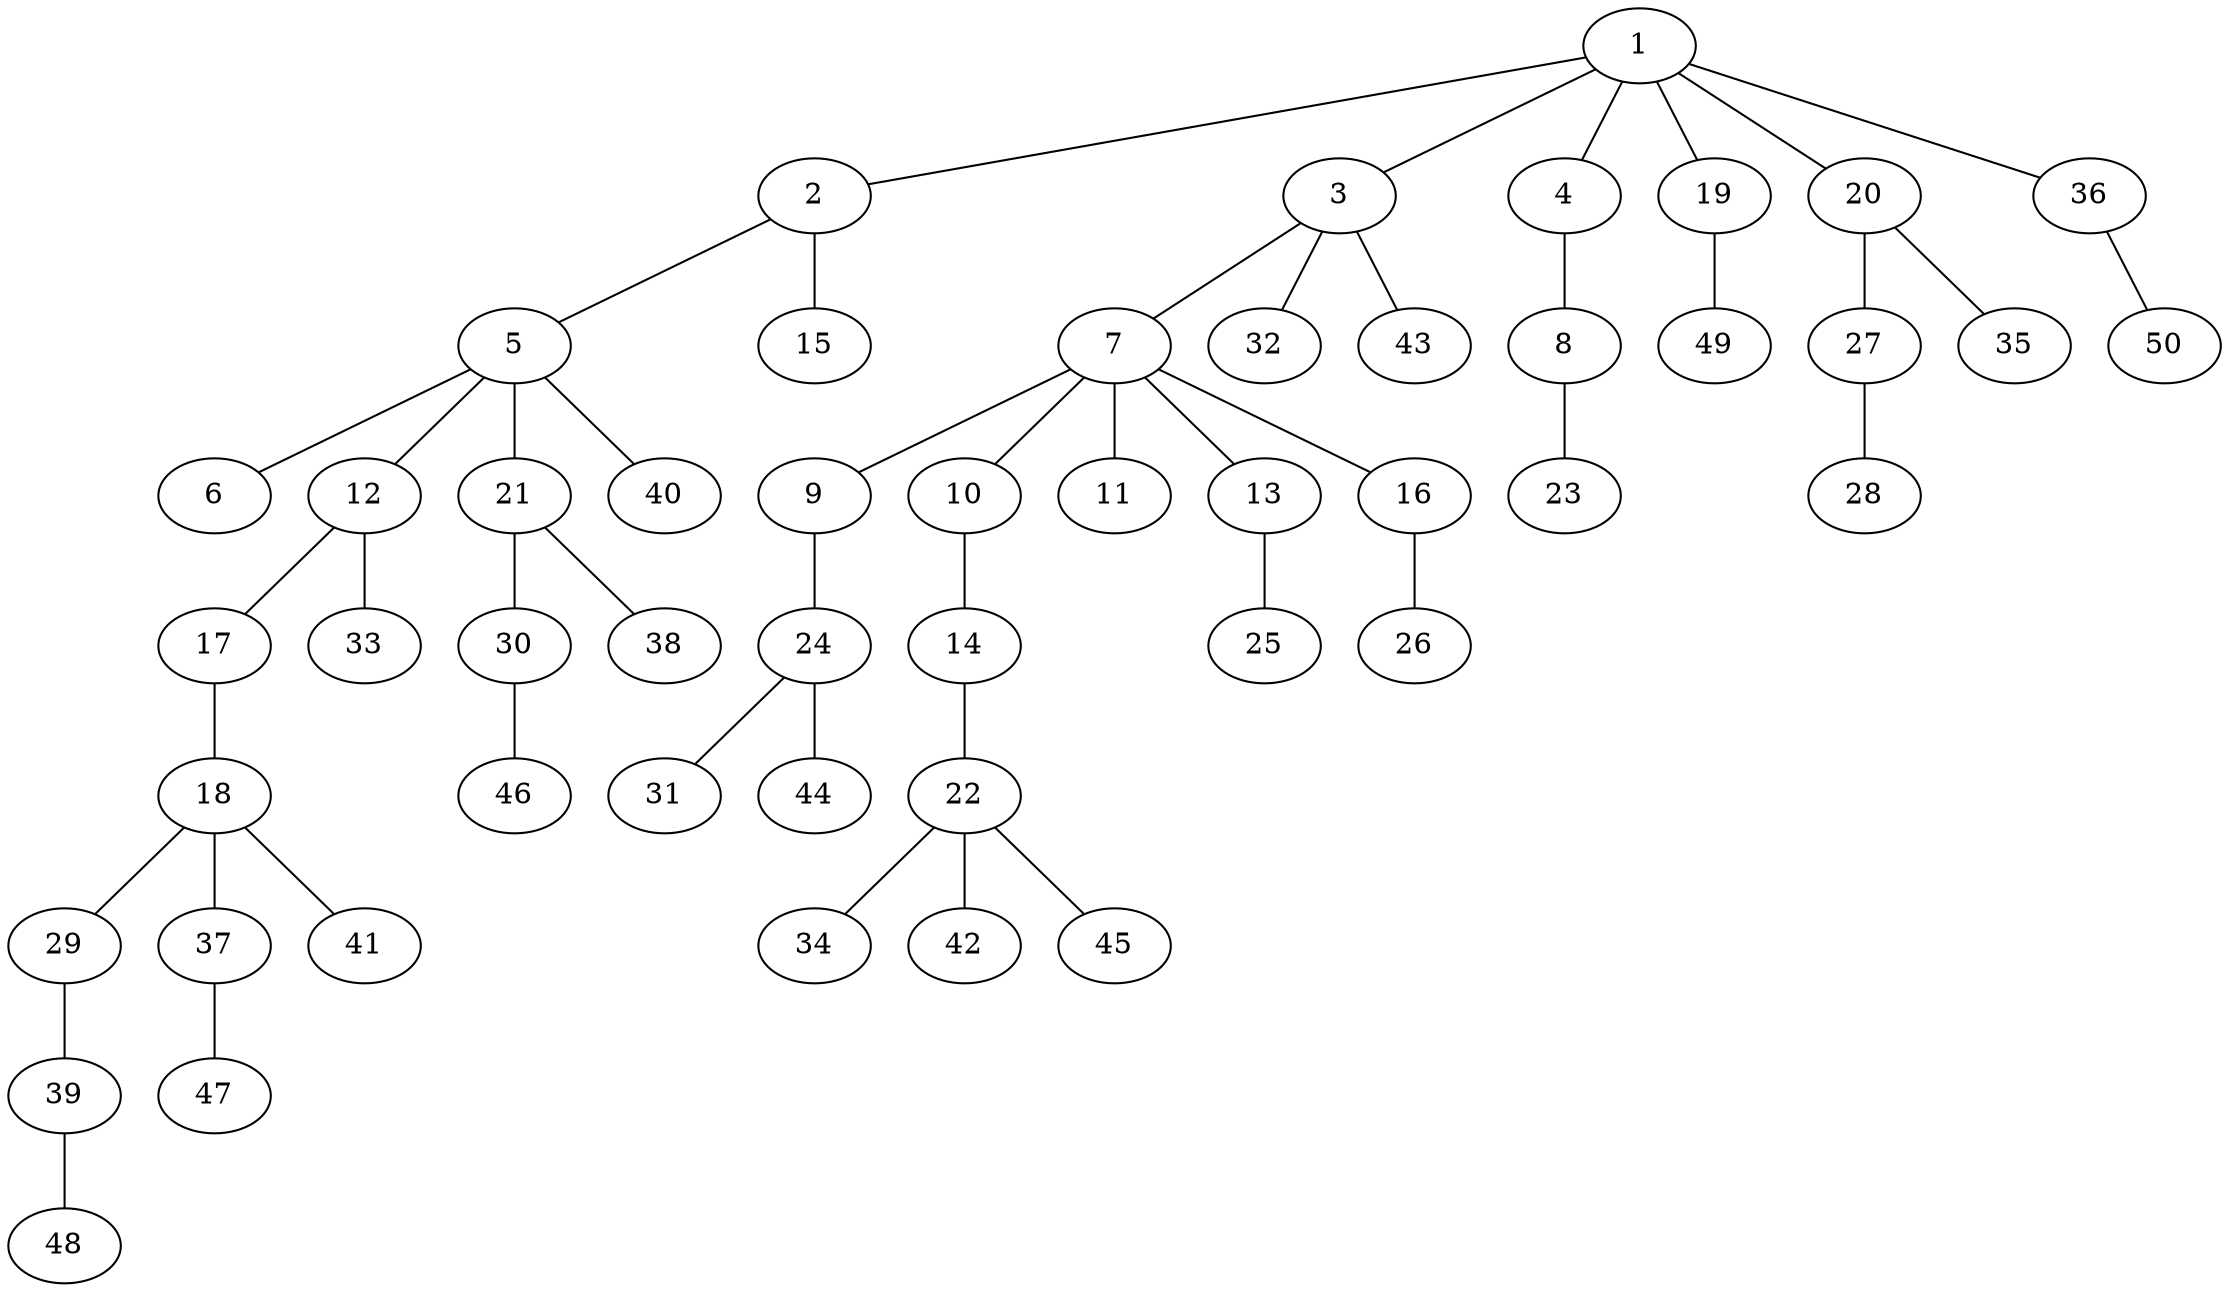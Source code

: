 graph graphname {1--2
1--3
1--4
1--19
1--20
1--36
2--5
2--15
3--7
3--32
3--43
4--8
5--6
5--12
5--21
5--40
7--9
7--10
7--11
7--13
7--16
8--23
9--24
10--14
12--17
12--33
13--25
14--22
16--26
17--18
18--29
18--37
18--41
19--49
20--27
20--35
21--30
21--38
22--34
22--42
22--45
24--31
24--44
27--28
29--39
30--46
36--50
37--47
39--48
}
